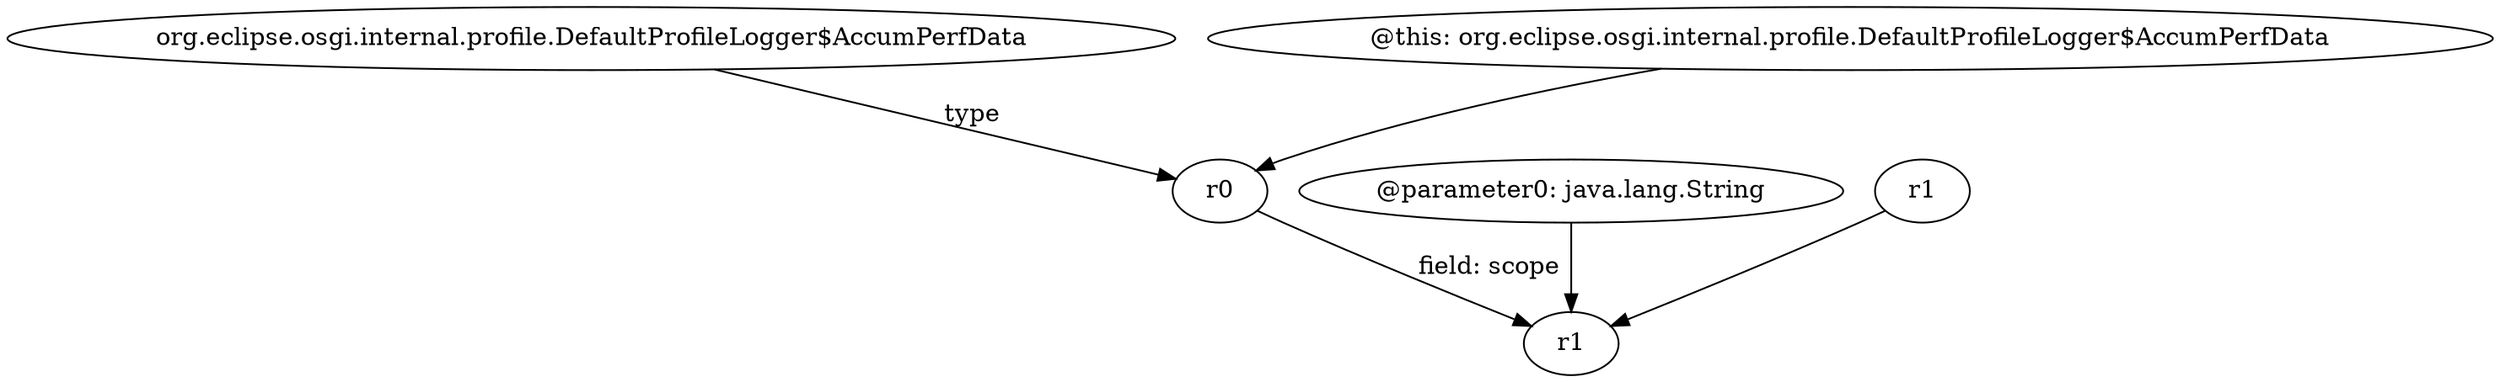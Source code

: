 digraph g {
0[label="org.eclipse.osgi.internal.profile.DefaultProfileLogger$AccumPerfData"]
1[label="r0"]
0->1[label="type"]
2[label="@this: org.eclipse.osgi.internal.profile.DefaultProfileLogger$AccumPerfData"]
2->1[label=""]
3[label="r1"]
1->3[label="field: scope"]
4[label="@parameter0: java.lang.String"]
4->3[label=""]
5[label="r1"]
5->3[label=""]
}